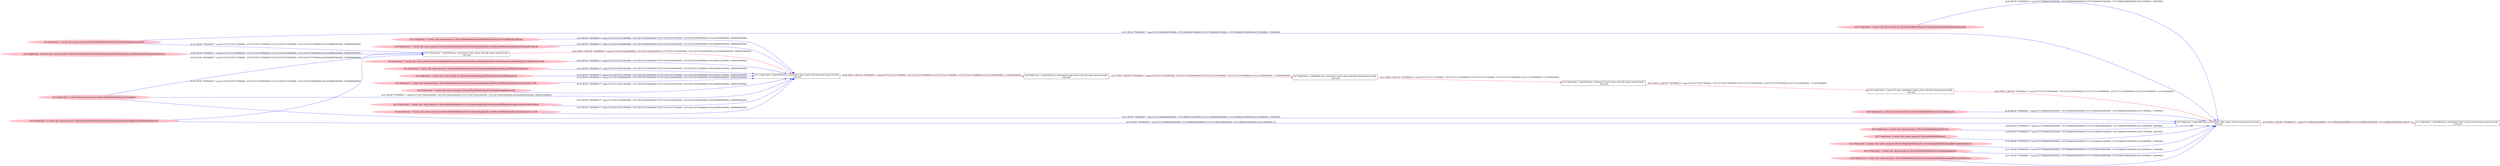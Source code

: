 digraph  {
rankdir=LR
"0"[color=black,label="id:0 HopCount: 0 pid:6060 proc_starttime:0 cmd: owner uid:null owner group id:null,\n null null", shape=box,style=solid];
"1"[color=black,label="id:1 HopCount: 1 pid:6944 proc_starttime:0 cmd: owner uid:null owner group id:null,\n null null", shape=box,style=solid];
"0" -> "1" [id=28,__obj="PROC_CREATE"color=red,label="id:28 PROC_CREATE **NORMAL**  seqs:[1557238844262000000, 1557238844262000000] T:[1557238844262000000, 1557238844262000000] relT:[0, 0]",style=solid];
"27"[color=pink,label="id:27 HopCount: -2 owner uid: owner group id: /Device/HarddiskVolume2/Users/admin/AppData/Roaming/Microsoft ", shape=oval,style=filled];
"27" -> "0" [id=29,__obj="READ"color=blue,label="id:29 READ **NORMAL**  seqs:[1557238844247000000, 1557238844248000000] T:[1557238844247000000, 1557238844248000000] relT:[15000000, 14000000]",style=solid];
"2"[color=pink,label="id:2 HopCount: -7 owner uid: owner group id: /Device/HarddiskVolume2/ProgramData/Microsoft/Windows/Start Menu/Programs/Administrative Tools/services.lnk ", shape=oval,style=filled];
"11"[color=black,label="id:11 HopCount: -6 pid:6960 proc_starttime:0 cmd: owner uid:null owner group id:null,\n null null", shape=box,style=solid];
"2" -> "11" [id=30,__obj="READ"color=blue,label="id:30 READ **NORMAL**  seqs:[1557236754250000000, 1557236754250000000] T:[1557236754250000000, 1557236754250000000] relT:[2090012000000, 2090012000000]",style=solid];
"3"[color=pink,label="id:3 HopCount: -2 owner uid: owner group id: /Device/HarddiskVolume2/Users/admin/AppData/Roaming ", shape=oval,style=filled];
"3" -> "0" [id=31,__obj="READ"color=blue,label="id:31 READ **NORMAL**  seqs:[1557238844247000000, 1557238844247000000] T:[1557238844247000000, 1557238844247000000] relT:[15000000, 15000000]",style=solid];
"4"[color=pink,label="id:4 HopCount: -7 owner uid: owner group id: /Device/HarddiskVolume2/Users/admin/AppData/Local/Microsoft/Windows/Explorer ", shape=oval,style=filled];
"4" -> "11" [id=32,__obj="READ"color=blue,label="id:32 READ **NORMAL**  seqs:[1557236754261000000, 1557236754277000000] T:[1557236754261000000, 1557236754277000000] relT:[2090001000000, 2089985000000]",style=solid];
"5"[color=black,label="id:5 HopCount: -3 pid:396 proc_starttime:0 cmd: owner uid:null owner group id:null,\n null null", shape=box,style=solid];
"21"[color=black,label="id:21 HopCount: -2 pid:7472 proc_starttime:0 cmd: owner uid:null owner group id:null,\n null null", shape=box,style=solid];
"5" -> "21" [id=33,__obj="PROC_CREATE"color=red,label="id:33 PROC_CREATE **NORMAL**  seqs:[1557237721827000000, 1557237721827000000] T:[1557237721827000000, 1557237721827000000] relT:[1122435000000, 1122435000000]",style=solid];
"6"[color=pink,label="id:6 HopCount: -7 owner uid: owner group id: /Device/HarddiskVolume2/Windows/System32/filemgmt.dll ", shape=oval,style=filled];
"6" -> "11" [id=34,__obj="READ"color=blue,label="id:34 READ **NORMAL**  seqs:[1557236754251000000, 1557236754252000000] T:[1557236754251000000, 1557236754252000000] relT:[2090011000000, 2090010000000]",style=solid];
"7"[color=black,label="id:7 HopCount: -4 pid:8080 proc_starttime:0 cmd: owner uid:null owner group id:null,\n null null", shape=box,style=solid];
"7" -> "5" [id=35,__obj="PROC_CREATE"color=red,label="id:35 PROC_CREATE **NORMAL**  seqs:[1557237721517000000, 1557237721517000000] T:[1557237721517000000, 1557237721517000000] relT:[1122745000000, 1122745000000]",style=solid];
"9"[color=pink,label="id:9 HopCount: -7 owner uid: owner group id: /Device/HarddiskVolume2/Users/admin/AppData/Local/Microsoft/Windows/Explorer/iconcache_16.db ", shape=oval,style=filled];
"9" -> "11" [id=36,__obj="READ"color=blue,label="id:36 READ **NORMAL**  seqs:[1557236754268000000, 1557236754279000000] T:[1557236754268000000, 1557236754279000000] relT:[2089994000000, 2089983000000]",style=solid];
"8"[color=black,label="id:8 HopCount: -5 pid:4092 proc_starttime:0 cmd: owner uid:null owner group id:null,\n null null", shape=box,style=solid];
"8" -> "7" [id=37,__obj="PROC_CREATE"color=red,label="id:37 PROC_CREATE **NORMAL**  seqs:[1557237721276000000, 1557237721276000000] T:[1557237721276000000, 1557237721276000000] relT:[1122986000000, 1122986000000]",style=solid];
"10"[color=pink,label="id:10 HopCount: -7 owner uid: owner group id: /Device/HarddiskVolume2/Users/admin/AppData/Local ", shape=oval,style=filled];
"10" -> "11" [id=38,__obj="READ"color=blue,label="id:38 READ **NORMAL**  seqs:[1557236754261000000, 1557236754261000000] T:[1557236754261000000, 1557236754261000000] relT:[2090001000000, 2090001000000]",style=solid];
"24"[color=pink,label="id:24 HopCount: -2 owner uid: owner group id: /Device/HarddiskVolume2/Users/desktop.ini ", shape=oval,style=filled];
"24" -> "0" [id=39,__obj="READ"color=blue,label="id:39 READ **NORMAL**  seqs:[1557238844245000000, 1557238844245000000] T:[1557238844245000000, 1557238844245000000] relT:[17000000, 17000000]",style=solid];
"11" -> "8" [id=40,__obj="PROC_CREATE"color=red,label="id:40 PROC_CREATE **NORMAL**  seqs:[1557237721271000000, 1557237721271000000] T:[1557237721271000000, 1557237721271000000] relT:[1122991000000, 1122991000000]",style=solid];
"13"[color=black,label="id:13 HopCount: -7 pid:6056 proc_starttime:0 cmd: owner uid:null owner group id:null,\n null null", shape=box,style=solid];
"3" -> "13" [id=41,__obj="READ"color=blue,label="id:41 READ **NORMAL**  seqs:[1557234335377000000, 1557234335377000000] T:[1557234335377000000, 1557234335377000000] relT:[4508885000000, 4508885000000]",style=solid];
"22"[color=pink,label="id:22 HopCount: -2 owner uid: owner group id: /Device/HarddiskVolume2/Users/admin/AppData/Roaming/Microsoft/Windows/Themes ", shape=oval,style=filled];
"22" -> "13" [id=42,__obj="READ"color=blue,label="id:42 READ **NORMAL**  seqs:[1557234335377000000, 1557234335378000000] T:[1557234335377000000, 1557234335378000000] relT:[4508885000000, 4508884000000]",style=solid];
"12"[color=pink,label="id:12 HopCount: -2 owner uid: owner group id: /Device/HarddiskVolume2/Users/admin ", shape=oval,style=filled];
"12" -> "0" [id=43,__obj="READ"color=blue,label="id:43 READ **NORMAL**  seqs:[1557238844246000000, 1557238844251000000] T:[1557238844246000000, 1557238844251000000] relT:[16000000, 11000000]",style=solid];
"13" -> "11" [id=44,__obj="PROC_CREATE"color=red,label="id:44 PROC_CREATE **NORMAL**  seqs:[1557236754226000000, 1557236754226000000] T:[1557236754226000000, 1557236754226000000] relT:[2090036000000, 2090036000000]",style=solid];
"12" -> "13" [id=45,__obj="READ"color=blue,label="id:45 READ **NORMAL**  seqs:[1557234335377000000, 1557234335377000000] T:[1557234335377000000, 1557234335377000000] relT:[4508885000000, 4508885000000]",style=solid];
"14"[color=pink,label="id:14 HopCount: -2 owner uid: owner group id: /Device/HarddiskVolume2/Users ", shape=oval,style=filled];
"14" -> "0" [id=46,__obj="READ"color=blue,label="id:46 READ **NORMAL**  seqs:[1557238844246000000, 1557238844258000000] T:[1557238844246000000, 1557238844258000000] relT:[16000000, 4000000]",style=solid];
"15"[color=pink,label="id:15 HopCount: -7 owner uid: owner group id: /Device/HarddiskVolume2/Users/admin/AppData/Local/Microsoft/Windows/Explorer/IconCacheToDelete ", shape=oval,style=filled];
"15" -> "11" [id=47,__obj="READ"color=blue,label="id:47 READ **NORMAL**  seqs:[1557236754262000000, 1557236754262000000] T:[1557236754262000000, 1557236754262000000] relT:[2090000000000, 2090000000000]",style=solid];
"16"[color=pink,label="id:16 HopCount: -8 owner uid: owner group id: /Device/HarddiskVolume2/Users/admin/AppData/Roaming/Microsoft/Windows/Themes/slideshow.ini ", shape=oval,style=filled];
"16" -> "13" [id=48,__obj="READ"color=blue,label="id:48 READ **NORMAL**  seqs:[1557234335378000000, 1557234335379000000] T:[1557234335379000000, 1557234335379000000] relT:[4508883000000, 4508883000000]",style=solid];
"17"[color=pink,label="id:17 HopCount: -2 owner uid: owner group id: /Device/HarddiskVolume2 ", shape=oval,style=filled];
"17" -> "0" [id=49,__obj="READ"color=blue,label="id:49 READ **NORMAL**  seqs:[1557238844245000000, 1557238844259000000] T:[1557238844245000000, 1557238844259000000] relT:[17000000, 3000000]",style=solid];
"18"[color=pink,label="id:18 HopCount: -7 owner uid: owner group id: /Device/HarddiskVolume2/Users/admin/AppData/Local/Microsoft/Windows/Explorer/iconcache_32.db ", shape=oval,style=filled];
"18" -> "11" [id=50,__obj="READ"color=blue,label="id:50 READ **NORMAL**  seqs:[1557236754271000000, 1557236754272000000] T:[1557236754271000000, 1557236754272000000] relT:[2089991000000, 2089990000000]",style=solid];
"12" -> "11" [id=51,__obj="READ"color=blue,label="id:51 READ **NORMAL**  seqs:[1557236754261000000, 1557236754261000000] T:[1557236754261000000, 1557236754261000000] relT:[2090001000000, 2090001000000]",style=solid];
"19"[color=pink,label="id:19 HopCount: -2 owner uid: owner group id: /Device/HarddiskVolume2/Users/admin/AppData/Roaming/Microsoft/desktop.ini ", shape=oval,style=filled];
"19" -> "0" [id=52,__obj="READ"color=blue,label="id:52 READ **NORMAL**  seqs:[1557238844247000000, 1557238844247000000] T:[1557238844247000000, 1557238844247000000] relT:[15000000, 15000000]",style=solid];
"21" -> "0" [id=53,__obj="PROC_CREATE"color=red,label="id:53 PROC_CREATE **NORMAL**  seqs:[1557237722759000000, 1557237722759000000] T:[1557237722759000000, 1557237722759000000] relT:[1121503000000, 1121503000000]",style=solid];
"22" -> "0" [id=54,__obj="READ"color=blue,label="id:54 READ **NORMAL**  seqs:[1557238844248000000, 1557238844262000000] T:[1557238844248000000, 1557238844262000000] relT:[14000000, 0]",style=solid];
"23"[color=pink,label="id:23 HopCount: -2 owner uid: owner group id: /Device/HarddiskVolume2/Users/admin/AppData ", shape=oval,style=filled];
"23" -> "0" [id=55,__obj="READ"color=blue,label="id:55 READ **NORMAL**  seqs:[1557238844246000000, 1557238844247000000] T:[1557238844246000000, 1557238844247000000] relT:[16000000, 15000000]",style=solid];
"25"[color=pink,label="id:25 HopCount: -7 owner uid: owner group id: /Device/HarddiskVolume2/Windows/System32/en-US/filemgmt.dll.mui ", shape=oval,style=filled];
"25" -> "11" [id=56,__obj="READ"color=blue,label="id:56 READ **NORMAL**  seqs:[1557236754253000000, 1557236754260000000] T:[1557236754253000000, 1557236754260000000] relT:[2090009000000, 2090002000000]",style=solid];
"20"[color=pink,label="id:20 HopCount: -2 owner uid: owner group id: /Device/HarddiskVolume2/Users/admin/AppData/Roaming/Microsoft/Windows ", shape=oval,style=filled];
"20" -> "0" [id=57,__obj="READ"color=blue,label="id:57 READ **NORMAL**  seqs:[1557238844248000000, 1557238844248000000] T:[1557238844248000000, 1557238844248000000] relT:[14000000, 14000000]",style=solid];
"26"[color=pink,label="id:26 HopCount: -7 owner uid: owner group id: /Device/HarddiskVolume2/Users/admin/AppData/Local/Microsoft/Windows/Explorer/iconcache_idx.db ", shape=oval,style=filled];
"26" -> "11" [id=58,__obj="READ"color=blue,label="id:58 READ **NORMAL**  seqs:[1557236754262000000, 1557236754268000000] T:[1557236754262000000, 1557236754268000000] relT:[2090000000000, 2089994000000]",style=solid];
}
